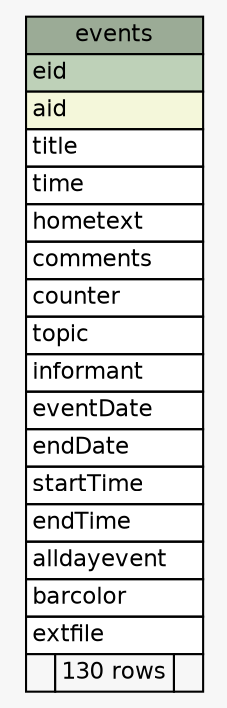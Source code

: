 // dot 2.38.0 on Mac OS X 10.9.4
// SchemaSpy rev 590
digraph "events" {
  graph [
    rankdir="RL"
    bgcolor="#f7f7f7"
    nodesep="0.18"
    ranksep="0.46"
    fontname="Helvetica"
    fontsize="11"
  ];
  node [
    fontname="Helvetica"
    fontsize="11"
    shape="plaintext"
  ];
  edge [
    arrowsize="0.8"
  ];
  "events" [
    label=<
    <TABLE BORDER="0" CELLBORDER="1" CELLSPACING="0" BGCOLOR="#ffffff">
      <TR><TD COLSPAN="3" BGCOLOR="#9bab96" ALIGN="CENTER">events</TD></TR>
      <TR><TD PORT="eid" COLSPAN="3" BGCOLOR="#bed1b8" ALIGN="LEFT">eid</TD></TR>
      <TR><TD PORT="aid" COLSPAN="3" BGCOLOR="#f4f7da" ALIGN="LEFT">aid</TD></TR>
      <TR><TD PORT="title" COLSPAN="3" ALIGN="LEFT">title</TD></TR>
      <TR><TD PORT="time" COLSPAN="3" ALIGN="LEFT">time</TD></TR>
      <TR><TD PORT="hometext" COLSPAN="3" ALIGN="LEFT">hometext</TD></TR>
      <TR><TD PORT="comments" COLSPAN="3" ALIGN="LEFT">comments</TD></TR>
      <TR><TD PORT="counter" COLSPAN="3" ALIGN="LEFT">counter</TD></TR>
      <TR><TD PORT="topic" COLSPAN="3" ALIGN="LEFT">topic</TD></TR>
      <TR><TD PORT="informant" COLSPAN="3" ALIGN="LEFT">informant</TD></TR>
      <TR><TD PORT="eventDate" COLSPAN="3" ALIGN="LEFT">eventDate</TD></TR>
      <TR><TD PORT="endDate" COLSPAN="3" ALIGN="LEFT">endDate</TD></TR>
      <TR><TD PORT="startTime" COLSPAN="3" ALIGN="LEFT">startTime</TD></TR>
      <TR><TD PORT="endTime" COLSPAN="3" ALIGN="LEFT">endTime</TD></TR>
      <TR><TD PORT="alldayevent" COLSPAN="3" ALIGN="LEFT">alldayevent</TD></TR>
      <TR><TD PORT="barcolor" COLSPAN="3" ALIGN="LEFT">barcolor</TD></TR>
      <TR><TD PORT="extfile" COLSPAN="3" ALIGN="LEFT">extfile</TD></TR>
      <TR><TD ALIGN="LEFT" BGCOLOR="#f7f7f7">  </TD><TD ALIGN="RIGHT" BGCOLOR="#f7f7f7">130 rows</TD><TD ALIGN="RIGHT" BGCOLOR="#f7f7f7">  </TD></TR>
    </TABLE>>
    URL="tables/events.html"
    tooltip="events"
  ];
}
